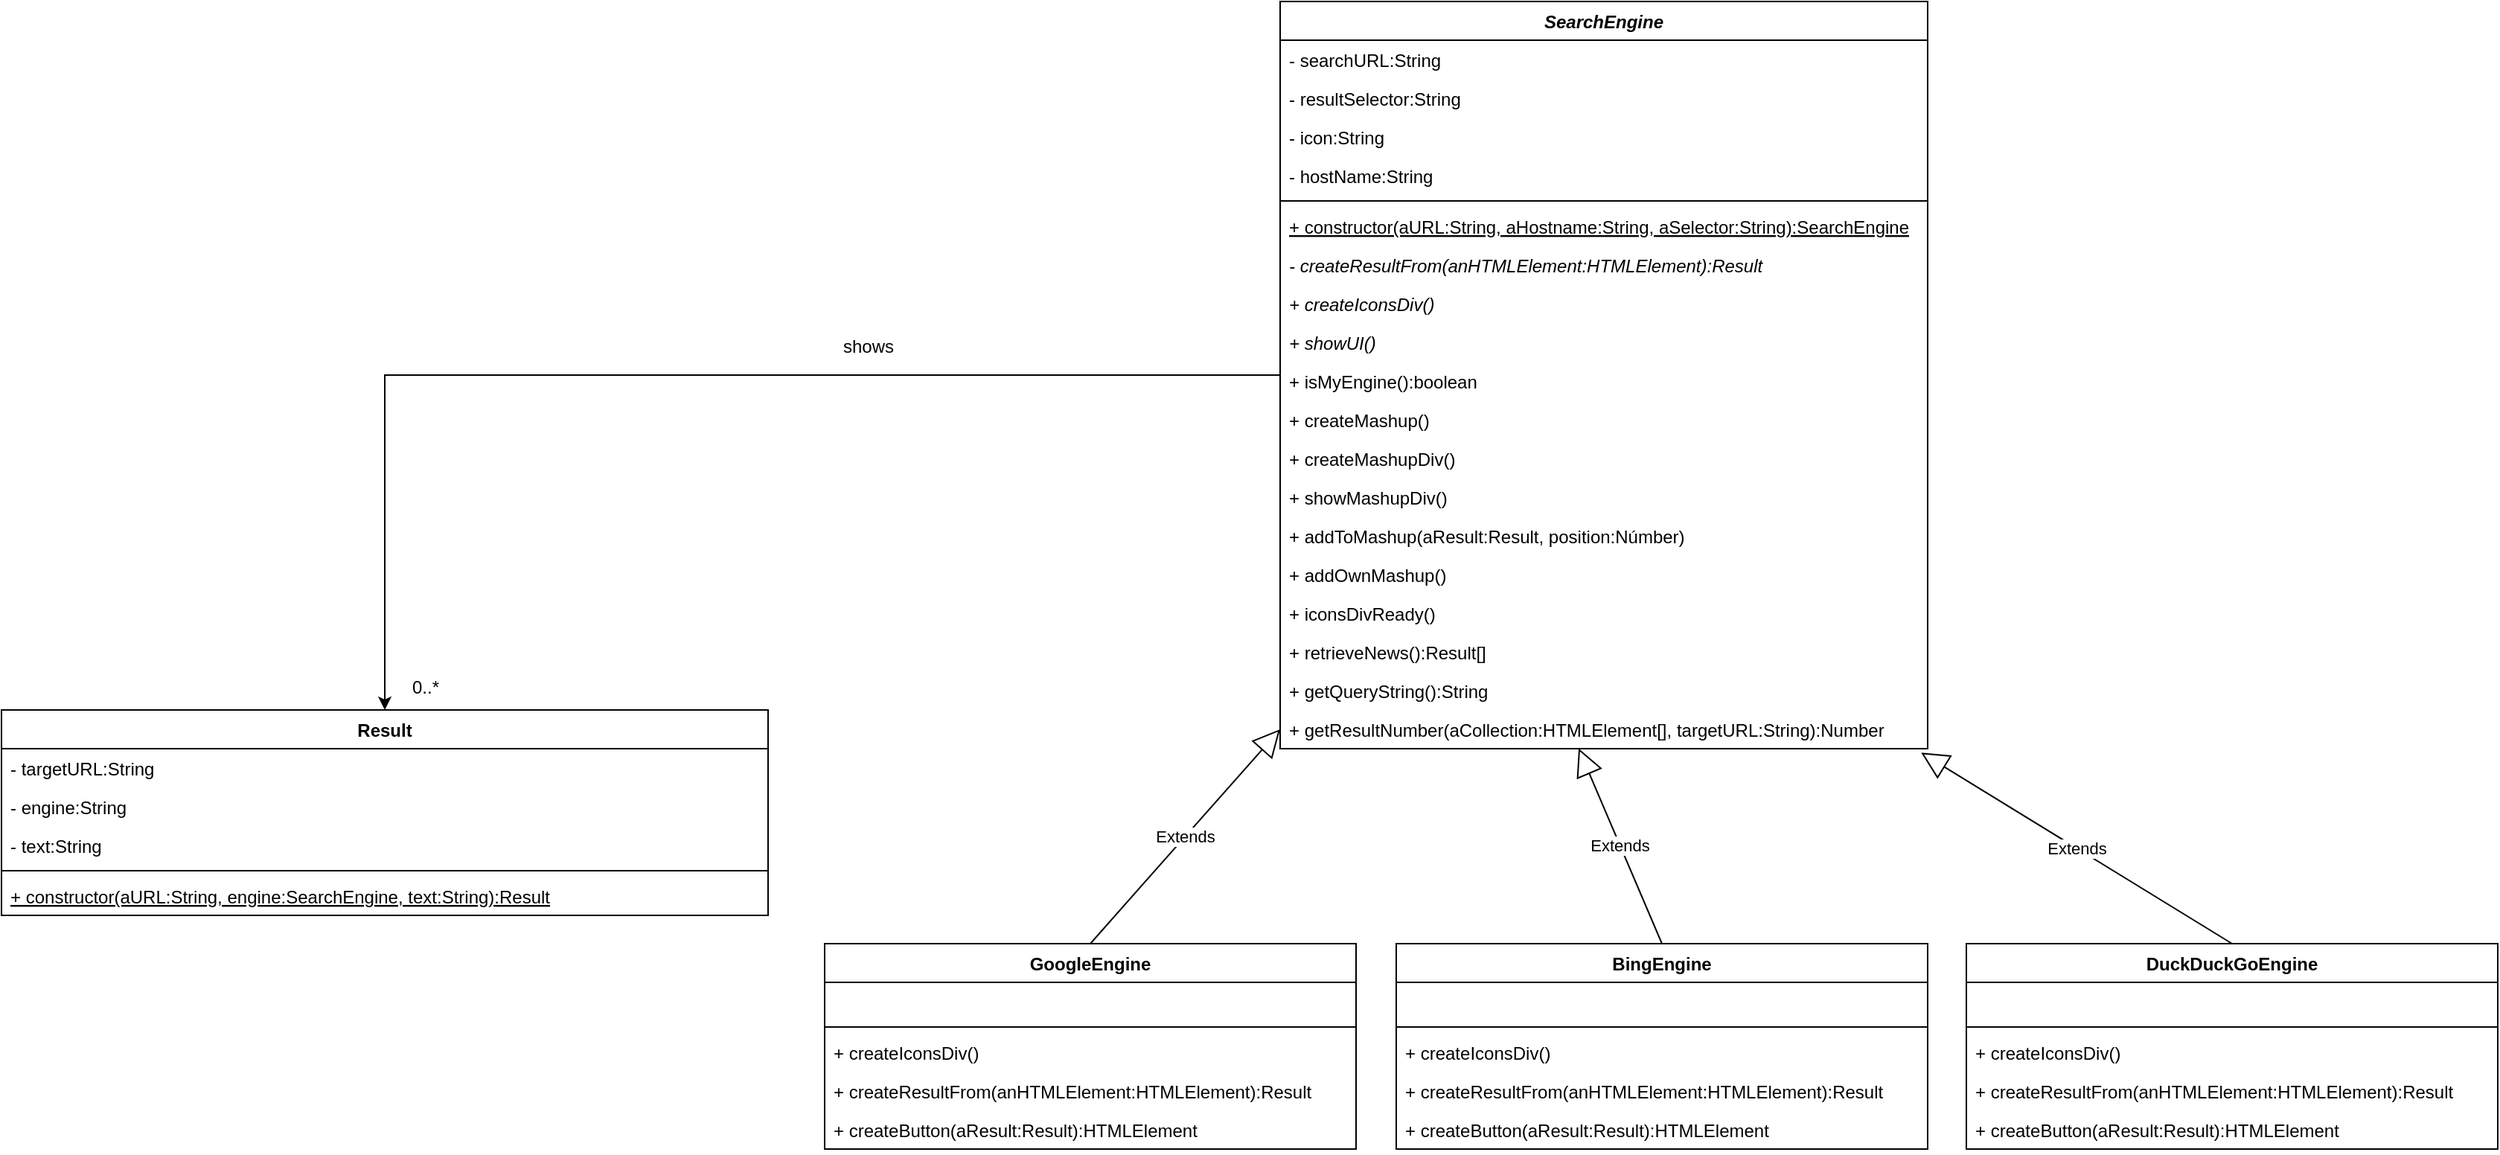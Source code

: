 <mxfile version="13.7.6" type="device"><diagram id="B3nv6Ehjev0iFJMQ9zXr" name="Page-1"><mxGraphModel dx="868" dy="882" grid="0" gridSize="10" guides="1" tooltips="1" connect="1" arrows="1" fold="1" page="0" pageScale="1" pageWidth="827" pageHeight="1169" math="0" shadow="0"><root><mxCell id="0"/><mxCell id="1" parent="0"/><mxCell id="i3_Zx9ogOx5QXkzVHU4M-1" value="Result" style="swimlane;fontStyle=1;align=center;verticalAlign=top;childLayout=stackLayout;horizontal=1;startSize=26;horizontalStack=0;resizeParent=1;resizeParentMax=0;resizeLast=0;collapsible=1;marginBottom=0;" parent="1" vertex="1"><mxGeometry x="173" y="148" width="515" height="138" as="geometry"/></mxCell><mxCell id="i3_Zx9ogOx5QXkzVHU4M-2" value="- targetURL:String" style="text;strokeColor=none;fillColor=none;align=left;verticalAlign=top;spacingLeft=4;spacingRight=4;overflow=hidden;rotatable=0;points=[[0,0.5],[1,0.5]];portConstraint=eastwest;" parent="i3_Zx9ogOx5QXkzVHU4M-1" vertex="1"><mxGeometry y="26" width="515" height="26" as="geometry"/></mxCell><mxCell id="i3_Zx9ogOx5QXkzVHU4M-6" value="- engine:String" style="text;strokeColor=none;fillColor=none;align=left;verticalAlign=top;spacingLeft=4;spacingRight=4;overflow=hidden;rotatable=0;points=[[0,0.5],[1,0.5]];portConstraint=eastwest;" parent="i3_Zx9ogOx5QXkzVHU4M-1" vertex="1"><mxGeometry y="52" width="515" height="26" as="geometry"/></mxCell><mxCell id="i3_Zx9ogOx5QXkzVHU4M-7" value="- text:String" style="text;strokeColor=none;fillColor=none;align=left;verticalAlign=top;spacingLeft=4;spacingRight=4;overflow=hidden;rotatable=0;points=[[0,0.5],[1,0.5]];portConstraint=eastwest;" parent="i3_Zx9ogOx5QXkzVHU4M-1" vertex="1"><mxGeometry y="78" width="515" height="26" as="geometry"/></mxCell><mxCell id="i3_Zx9ogOx5QXkzVHU4M-3" value="" style="line;strokeWidth=1;fillColor=none;align=left;verticalAlign=middle;spacingTop=-1;spacingLeft=3;spacingRight=3;rotatable=0;labelPosition=right;points=[];portConstraint=eastwest;" parent="i3_Zx9ogOx5QXkzVHU4M-1" vertex="1"><mxGeometry y="104" width="515" height="8" as="geometry"/></mxCell><mxCell id="i3_Zx9ogOx5QXkzVHU4M-4" value="+ constructor(aURL:String, engine:SearchEngine, text:String):Result" style="text;strokeColor=none;fillColor=none;align=left;verticalAlign=top;spacingLeft=4;spacingRight=4;overflow=hidden;rotatable=0;points=[[0,0.5],[1,0.5]];portConstraint=eastwest;fontStyle=4" parent="i3_Zx9ogOx5QXkzVHU4M-1" vertex="1"><mxGeometry y="112" width="515" height="26" as="geometry"/></mxCell><mxCell id="i3_Zx9ogOx5QXkzVHU4M-16" style="edgeStyle=orthogonalEdgeStyle;rounded=0;orthogonalLoop=1;jettySize=auto;html=1;entryX=0.5;entryY=0;entryDx=0;entryDy=0;" parent="1" source="i3_Zx9ogOx5QXkzVHU4M-9" target="i3_Zx9ogOx5QXkzVHU4M-1" edge="1"><mxGeometry relative="1" as="geometry"/></mxCell><mxCell id="i3_Zx9ogOx5QXkzVHU4M-17" value="shows" style="text;html=1;strokeColor=none;fillColor=none;align=center;verticalAlign=middle;whiteSpace=wrap;rounded=0;" parent="1" vertex="1"><mxGeometry x="688" y="-106" width="135" height="20" as="geometry"/></mxCell><mxCell id="i3_Zx9ogOx5QXkzVHU4M-18" value="0..*" style="text;html=1;strokeColor=none;fillColor=none;align=center;verticalAlign=middle;whiteSpace=wrap;rounded=0;" parent="1" vertex="1"><mxGeometry x="438" y="123" width="40" height="20" as="geometry"/></mxCell><mxCell id="i3_Zx9ogOx5QXkzVHU4M-27" value="Extends" style="endArrow=block;endSize=16;endFill=0;html=1;exitX=0.5;exitY=0;exitDx=0;exitDy=0;entryX=0;entryY=0.5;entryDx=0;entryDy=0;" parent="1" source="i3_Zx9ogOx5QXkzVHU4M-23" target="II270ZZwdKZ7mLK1cvXu-12" edge="1"><mxGeometry width="160" relative="1" as="geometry"><mxPoint x="816" y="163" as="sourcePoint"/><mxPoint x="950.13" y="184.998" as="targetPoint"/></mxGeometry></mxCell><mxCell id="i3_Zx9ogOx5QXkzVHU4M-32" value="Extends" style="endArrow=block;endSize=16;endFill=0;html=1;entryX=0.461;entryY=0.995;entryDx=0;entryDy=0;entryPerimeter=0;exitX=0.5;exitY=0;exitDx=0;exitDy=0;" parent="1" source="II270ZZwdKZ7mLK1cvXu-15" target="II270ZZwdKZ7mLK1cvXu-12" edge="1"><mxGeometry width="160" relative="1" as="geometry"><mxPoint x="1259" y="297" as="sourcePoint"/><mxPoint x="1171.545" y="187.988" as="targetPoint"/></mxGeometry></mxCell><mxCell id="i3_Zx9ogOx5QXkzVHU4M-37" value="Extends" style="endArrow=block;endSize=16;endFill=0;html=1;entryX=0.99;entryY=1.104;entryDx=0;entryDy=0;entryPerimeter=0;exitX=0.5;exitY=0;exitDx=0;exitDy=0;" parent="1" source="II270ZZwdKZ7mLK1cvXu-22" target="II270ZZwdKZ7mLK1cvXu-12" edge="1"><mxGeometry width="160" relative="1" as="geometry"><mxPoint x="1563" y="317" as="sourcePoint"/><mxPoint x="1362.075" y="187" as="targetPoint"/></mxGeometry></mxCell><mxCell id="i3_Zx9ogOx5QXkzVHU4M-9" value="SearchEngine" style="swimlane;fontStyle=3;align=center;verticalAlign=top;childLayout=stackLayout;horizontal=1;startSize=26;horizontalStack=0;resizeParent=1;resizeParentMax=0;resizeLast=0;collapsible=1;marginBottom=0;" parent="1" vertex="1"><mxGeometry x="1032" y="-328" width="435" height="502" as="geometry"/></mxCell><mxCell id="i3_Zx9ogOx5QXkzVHU4M-10" value="- searchURL:String" style="text;strokeColor=none;fillColor=none;align=left;verticalAlign=top;spacingLeft=4;spacingRight=4;overflow=hidden;rotatable=0;points=[[0,0.5],[1,0.5]];portConstraint=eastwest;" parent="i3_Zx9ogOx5QXkzVHU4M-9" vertex="1"><mxGeometry y="26" width="435" height="26" as="geometry"/></mxCell><mxCell id="i3_Zx9ogOx5QXkzVHU4M-15" value="- resultSelector:String" style="text;strokeColor=none;fillColor=none;align=left;verticalAlign=top;spacingLeft=4;spacingRight=4;overflow=hidden;rotatable=0;points=[[0,0.5],[1,0.5]];portConstraint=eastwest;" parent="i3_Zx9ogOx5QXkzVHU4M-9" vertex="1"><mxGeometry y="52" width="435" height="26" as="geometry"/></mxCell><mxCell id="i3_Zx9ogOx5QXkzVHU4M-39" value="- icon:String" style="text;strokeColor=none;fillColor=none;align=left;verticalAlign=top;spacingLeft=4;spacingRight=4;overflow=hidden;rotatable=0;points=[[0,0.5],[1,0.5]];portConstraint=eastwest;" parent="i3_Zx9ogOx5QXkzVHU4M-9" vertex="1"><mxGeometry y="78" width="435" height="26" as="geometry"/></mxCell><mxCell id="i3_Zx9ogOx5QXkzVHU4M-14" value="- hostName:String" style="text;strokeColor=none;fillColor=none;align=left;verticalAlign=top;spacingLeft=4;spacingRight=4;overflow=hidden;rotatable=0;points=[[0,0.5],[1,0.5]];portConstraint=eastwest;" parent="i3_Zx9ogOx5QXkzVHU4M-9" vertex="1"><mxGeometry y="104" width="435" height="26" as="geometry"/></mxCell><mxCell id="i3_Zx9ogOx5QXkzVHU4M-11" value="" style="line;strokeWidth=1;fillColor=none;align=left;verticalAlign=middle;spacingTop=-1;spacingLeft=3;spacingRight=3;rotatable=0;labelPosition=right;points=[];portConstraint=eastwest;" parent="i3_Zx9ogOx5QXkzVHU4M-9" vertex="1"><mxGeometry y="130" width="435" height="8" as="geometry"/></mxCell><mxCell id="i3_Zx9ogOx5QXkzVHU4M-12" value="+ constructor(aURL:String, aHostname:String, aSelector:String):SearchEngine" style="text;strokeColor=none;fillColor=none;align=left;verticalAlign=top;spacingLeft=4;spacingRight=4;overflow=hidden;rotatable=0;points=[[0,0.5],[1,0.5]];portConstraint=eastwest;fontStyle=4" parent="i3_Zx9ogOx5QXkzVHU4M-9" vertex="1"><mxGeometry y="138" width="435" height="26" as="geometry"/></mxCell><mxCell id="II270ZZwdKZ7mLK1cvXu-4" value="- createResultFrom(anHTMLElement:HTMLElement):Result" style="text;strokeColor=none;fillColor=none;align=left;verticalAlign=top;spacingLeft=4;spacingRight=4;overflow=hidden;rotatable=0;points=[[0,0.5],[1,0.5]];portConstraint=eastwest;fontStyle=2" vertex="1" parent="i3_Zx9ogOx5QXkzVHU4M-9"><mxGeometry y="164" width="435" height="26" as="geometry"/></mxCell><mxCell id="II270ZZwdKZ7mLK1cvXu-2" value="+ createIconsDiv()" style="text;strokeColor=none;fillColor=none;align=left;verticalAlign=top;spacingLeft=4;spacingRight=4;overflow=hidden;rotatable=0;points=[[0,0.5],[1,0.5]];portConstraint=eastwest;fontStyle=2" vertex="1" parent="i3_Zx9ogOx5QXkzVHU4M-9"><mxGeometry y="190" width="435" height="26" as="geometry"/></mxCell><mxCell id="i3_Zx9ogOx5QXkzVHU4M-21" value="+ showUI()" style="text;strokeColor=none;fillColor=none;align=left;verticalAlign=top;spacingLeft=4;spacingRight=4;overflow=hidden;rotatable=0;points=[[0,0.5],[1,0.5]];portConstraint=eastwest;fontStyle=2" parent="i3_Zx9ogOx5QXkzVHU4M-9" vertex="1"><mxGeometry y="216" width="435" height="26" as="geometry"/></mxCell><mxCell id="i3_Zx9ogOx5QXkzVHU4M-22" value="+ isMyEngine():boolean" style="text;strokeColor=none;fillColor=none;align=left;verticalAlign=top;spacingLeft=4;spacingRight=4;overflow=hidden;rotatable=0;points=[[0,0.5],[1,0.5]];portConstraint=eastwest;" parent="i3_Zx9ogOx5QXkzVHU4M-9" vertex="1"><mxGeometry y="242" width="435" height="26" as="geometry"/></mxCell><mxCell id="II270ZZwdKZ7mLK1cvXu-7" value="+ createMashup()" style="text;strokeColor=none;fillColor=none;align=left;verticalAlign=top;spacingLeft=4;spacingRight=4;overflow=hidden;rotatable=0;points=[[0,0.5],[1,0.5]];portConstraint=eastwest;" vertex="1" parent="i3_Zx9ogOx5QXkzVHU4M-9"><mxGeometry y="268" width="435" height="26" as="geometry"/></mxCell><mxCell id="II270ZZwdKZ7mLK1cvXu-8" value="+ createMashupDiv()" style="text;strokeColor=none;fillColor=none;align=left;verticalAlign=top;spacingLeft=4;spacingRight=4;overflow=hidden;rotatable=0;points=[[0,0.5],[1,0.5]];portConstraint=eastwest;" vertex="1" parent="i3_Zx9ogOx5QXkzVHU4M-9"><mxGeometry y="294" width="435" height="26" as="geometry"/></mxCell><mxCell id="II270ZZwdKZ7mLK1cvXu-9" value="+ showMashupDiv()" style="text;strokeColor=none;fillColor=none;align=left;verticalAlign=top;spacingLeft=4;spacingRight=4;overflow=hidden;rotatable=0;points=[[0,0.5],[1,0.5]];portConstraint=eastwest;" vertex="1" parent="i3_Zx9ogOx5QXkzVHU4M-9"><mxGeometry y="320" width="435" height="26" as="geometry"/></mxCell><mxCell id="II270ZZwdKZ7mLK1cvXu-5" value="+ addToMashup(aResult:Result, position:Númber)" style="text;strokeColor=none;fillColor=none;align=left;verticalAlign=top;spacingLeft=4;spacingRight=4;overflow=hidden;rotatable=0;points=[[0,0.5],[1,0.5]];portConstraint=eastwest;" vertex="1" parent="i3_Zx9ogOx5QXkzVHU4M-9"><mxGeometry y="346" width="435" height="26" as="geometry"/></mxCell><mxCell id="II270ZZwdKZ7mLK1cvXu-6" value="+ addOwnMashup()" style="text;strokeColor=none;fillColor=none;align=left;verticalAlign=top;spacingLeft=4;spacingRight=4;overflow=hidden;rotatable=0;points=[[0,0.5],[1,0.5]];portConstraint=eastwest;" vertex="1" parent="i3_Zx9ogOx5QXkzVHU4M-9"><mxGeometry y="372" width="435" height="26" as="geometry"/></mxCell><mxCell id="II270ZZwdKZ7mLK1cvXu-3" value="+ iconsDivReady()" style="text;strokeColor=none;fillColor=none;align=left;verticalAlign=top;spacingLeft=4;spacingRight=4;overflow=hidden;rotatable=0;points=[[0,0.5],[1,0.5]];portConstraint=eastwest;" vertex="1" parent="i3_Zx9ogOx5QXkzVHU4M-9"><mxGeometry y="398" width="435" height="26" as="geometry"/></mxCell><mxCell id="i3_Zx9ogOx5QXkzVHU4M-20" value="+ retrieveNews():Result[]" style="text;strokeColor=none;fillColor=none;align=left;verticalAlign=top;spacingLeft=4;spacingRight=4;overflow=hidden;rotatable=0;points=[[0,0.5],[1,0.5]];portConstraint=eastwest;" parent="i3_Zx9ogOx5QXkzVHU4M-9" vertex="1"><mxGeometry y="424" width="435" height="26" as="geometry"/></mxCell><mxCell id="II270ZZwdKZ7mLK1cvXu-11" value="+ getQueryString():String" style="text;strokeColor=none;fillColor=none;align=left;verticalAlign=top;spacingLeft=4;spacingRight=4;overflow=hidden;rotatable=0;points=[[0,0.5],[1,0.5]];portConstraint=eastwest;" vertex="1" parent="i3_Zx9ogOx5QXkzVHU4M-9"><mxGeometry y="450" width="435" height="26" as="geometry"/></mxCell><mxCell id="II270ZZwdKZ7mLK1cvXu-12" value="+ getResultNumber(aCollection:HTMLElement[], targetURL:String):Number" style="text;strokeColor=none;fillColor=none;align=left;verticalAlign=top;spacingLeft=4;spacingRight=4;overflow=hidden;rotatable=0;points=[[0,0.5],[1,0.5]];portConstraint=eastwest;" vertex="1" parent="i3_Zx9ogOx5QXkzVHU4M-9"><mxGeometry y="476" width="435" height="26" as="geometry"/></mxCell><mxCell id="II270ZZwdKZ7mLK1cvXu-15" value="BingEngine" style="swimlane;fontStyle=1;align=center;verticalAlign=top;childLayout=stackLayout;horizontal=1;startSize=26;horizontalStack=0;resizeParent=1;resizeParentMax=0;resizeLast=0;collapsible=1;marginBottom=0;" vertex="1" parent="1"><mxGeometry x="1110" y="305" width="357" height="138" as="geometry"/></mxCell><mxCell id="II270ZZwdKZ7mLK1cvXu-16" value=" " style="text;strokeColor=none;fillColor=none;align=left;verticalAlign=top;spacingLeft=4;spacingRight=4;overflow=hidden;rotatable=0;points=[[0,0.5],[1,0.5]];portConstraint=eastwest;" vertex="1" parent="II270ZZwdKZ7mLK1cvXu-15"><mxGeometry y="26" width="357" height="26" as="geometry"/></mxCell><mxCell id="II270ZZwdKZ7mLK1cvXu-17" value="" style="line;strokeWidth=1;fillColor=none;align=left;verticalAlign=middle;spacingTop=-1;spacingLeft=3;spacingRight=3;rotatable=0;labelPosition=right;points=[];portConstraint=eastwest;" vertex="1" parent="II270ZZwdKZ7mLK1cvXu-15"><mxGeometry y="52" width="357" height="8" as="geometry"/></mxCell><mxCell id="II270ZZwdKZ7mLK1cvXu-18" value="+ createIconsDiv()" style="text;strokeColor=none;fillColor=none;align=left;verticalAlign=top;spacingLeft=4;spacingRight=4;overflow=hidden;rotatable=0;points=[[0,0.5],[1,0.5]];portConstraint=eastwest;" vertex="1" parent="II270ZZwdKZ7mLK1cvXu-15"><mxGeometry y="60" width="357" height="26" as="geometry"/></mxCell><mxCell id="II270ZZwdKZ7mLK1cvXu-19" value="+ createResultFrom(anHTMLElement:HTMLElement):Result" style="text;strokeColor=none;fillColor=none;align=left;verticalAlign=top;spacingLeft=4;spacingRight=4;overflow=hidden;rotatable=0;points=[[0,0.5],[1,0.5]];portConstraint=eastwest;" vertex="1" parent="II270ZZwdKZ7mLK1cvXu-15"><mxGeometry y="86" width="357" height="26" as="geometry"/></mxCell><mxCell id="II270ZZwdKZ7mLK1cvXu-20" value="+ createButton(aResult:Result):HTMLElement" style="text;strokeColor=none;fillColor=none;align=left;verticalAlign=top;spacingLeft=4;spacingRight=4;overflow=hidden;rotatable=0;points=[[0,0.5],[1,0.5]];portConstraint=eastwest;" vertex="1" parent="II270ZZwdKZ7mLK1cvXu-15"><mxGeometry y="112" width="357" height="26" as="geometry"/></mxCell><mxCell id="II270ZZwdKZ7mLK1cvXu-22" value="DuckDuckGoEngine" style="swimlane;fontStyle=1;align=center;verticalAlign=top;childLayout=stackLayout;horizontal=1;startSize=26;horizontalStack=0;resizeParent=1;resizeParentMax=0;resizeLast=0;collapsible=1;marginBottom=0;" vertex="1" parent="1"><mxGeometry x="1493" y="305" width="357" height="138" as="geometry"/></mxCell><mxCell id="II270ZZwdKZ7mLK1cvXu-23" value=" " style="text;strokeColor=none;fillColor=none;align=left;verticalAlign=top;spacingLeft=4;spacingRight=4;overflow=hidden;rotatable=0;points=[[0,0.5],[1,0.5]];portConstraint=eastwest;" vertex="1" parent="II270ZZwdKZ7mLK1cvXu-22"><mxGeometry y="26" width="357" height="26" as="geometry"/></mxCell><mxCell id="II270ZZwdKZ7mLK1cvXu-24" value="" style="line;strokeWidth=1;fillColor=none;align=left;verticalAlign=middle;spacingTop=-1;spacingLeft=3;spacingRight=3;rotatable=0;labelPosition=right;points=[];portConstraint=eastwest;" vertex="1" parent="II270ZZwdKZ7mLK1cvXu-22"><mxGeometry y="52" width="357" height="8" as="geometry"/></mxCell><mxCell id="II270ZZwdKZ7mLK1cvXu-25" value="+ createIconsDiv()" style="text;strokeColor=none;fillColor=none;align=left;verticalAlign=top;spacingLeft=4;spacingRight=4;overflow=hidden;rotatable=0;points=[[0,0.5],[1,0.5]];portConstraint=eastwest;" vertex="1" parent="II270ZZwdKZ7mLK1cvXu-22"><mxGeometry y="60" width="357" height="26" as="geometry"/></mxCell><mxCell id="II270ZZwdKZ7mLK1cvXu-26" value="+ createResultFrom(anHTMLElement:HTMLElement):Result" style="text;strokeColor=none;fillColor=none;align=left;verticalAlign=top;spacingLeft=4;spacingRight=4;overflow=hidden;rotatable=0;points=[[0,0.5],[1,0.5]];portConstraint=eastwest;" vertex="1" parent="II270ZZwdKZ7mLK1cvXu-22"><mxGeometry y="86" width="357" height="26" as="geometry"/></mxCell><mxCell id="II270ZZwdKZ7mLK1cvXu-27" value="+ createButton(aResult:Result):HTMLElement" style="text;strokeColor=none;fillColor=none;align=left;verticalAlign=top;spacingLeft=4;spacingRight=4;overflow=hidden;rotatable=0;points=[[0,0.5],[1,0.5]];portConstraint=eastwest;" vertex="1" parent="II270ZZwdKZ7mLK1cvXu-22"><mxGeometry y="112" width="357" height="26" as="geometry"/></mxCell><mxCell id="i3_Zx9ogOx5QXkzVHU4M-23" value="GoogleEngine" style="swimlane;fontStyle=1;align=center;verticalAlign=top;childLayout=stackLayout;horizontal=1;startSize=26;horizontalStack=0;resizeParent=1;resizeParentMax=0;resizeLast=0;collapsible=1;marginBottom=0;" parent="1" vertex="1"><mxGeometry x="726" y="305" width="357" height="138" as="geometry"/></mxCell><mxCell id="i3_Zx9ogOx5QXkzVHU4M-24" value=" " style="text;strokeColor=none;fillColor=none;align=left;verticalAlign=top;spacingLeft=4;spacingRight=4;overflow=hidden;rotatable=0;points=[[0,0.5],[1,0.5]];portConstraint=eastwest;" parent="i3_Zx9ogOx5QXkzVHU4M-23" vertex="1"><mxGeometry y="26" width="357" height="26" as="geometry"/></mxCell><mxCell id="i3_Zx9ogOx5QXkzVHU4M-25" value="" style="line;strokeWidth=1;fillColor=none;align=left;verticalAlign=middle;spacingTop=-1;spacingLeft=3;spacingRight=3;rotatable=0;labelPosition=right;points=[];portConstraint=eastwest;" parent="i3_Zx9ogOx5QXkzVHU4M-23" vertex="1"><mxGeometry y="52" width="357" height="8" as="geometry"/></mxCell><mxCell id="i3_Zx9ogOx5QXkzVHU4M-26" value="+ createIconsDiv()" style="text;strokeColor=none;fillColor=none;align=left;verticalAlign=top;spacingLeft=4;spacingRight=4;overflow=hidden;rotatable=0;points=[[0,0.5],[1,0.5]];portConstraint=eastwest;" parent="i3_Zx9ogOx5QXkzVHU4M-23" vertex="1"><mxGeometry y="60" width="357" height="26" as="geometry"/></mxCell><mxCell id="II270ZZwdKZ7mLK1cvXu-14" value="+ createResultFrom(anHTMLElement:HTMLElement):Result" style="text;strokeColor=none;fillColor=none;align=left;verticalAlign=top;spacingLeft=4;spacingRight=4;overflow=hidden;rotatable=0;points=[[0,0.5],[1,0.5]];portConstraint=eastwest;" vertex="1" parent="i3_Zx9ogOx5QXkzVHU4M-23"><mxGeometry y="86" width="357" height="26" as="geometry"/></mxCell><mxCell id="II270ZZwdKZ7mLK1cvXu-13" value="+ createButton(aResult:Result):HTMLElement" style="text;strokeColor=none;fillColor=none;align=left;verticalAlign=top;spacingLeft=4;spacingRight=4;overflow=hidden;rotatable=0;points=[[0,0.5],[1,0.5]];portConstraint=eastwest;" vertex="1" parent="i3_Zx9ogOx5QXkzVHU4M-23"><mxGeometry y="112" width="357" height="26" as="geometry"/></mxCell></root></mxGraphModel></diagram></mxfile>